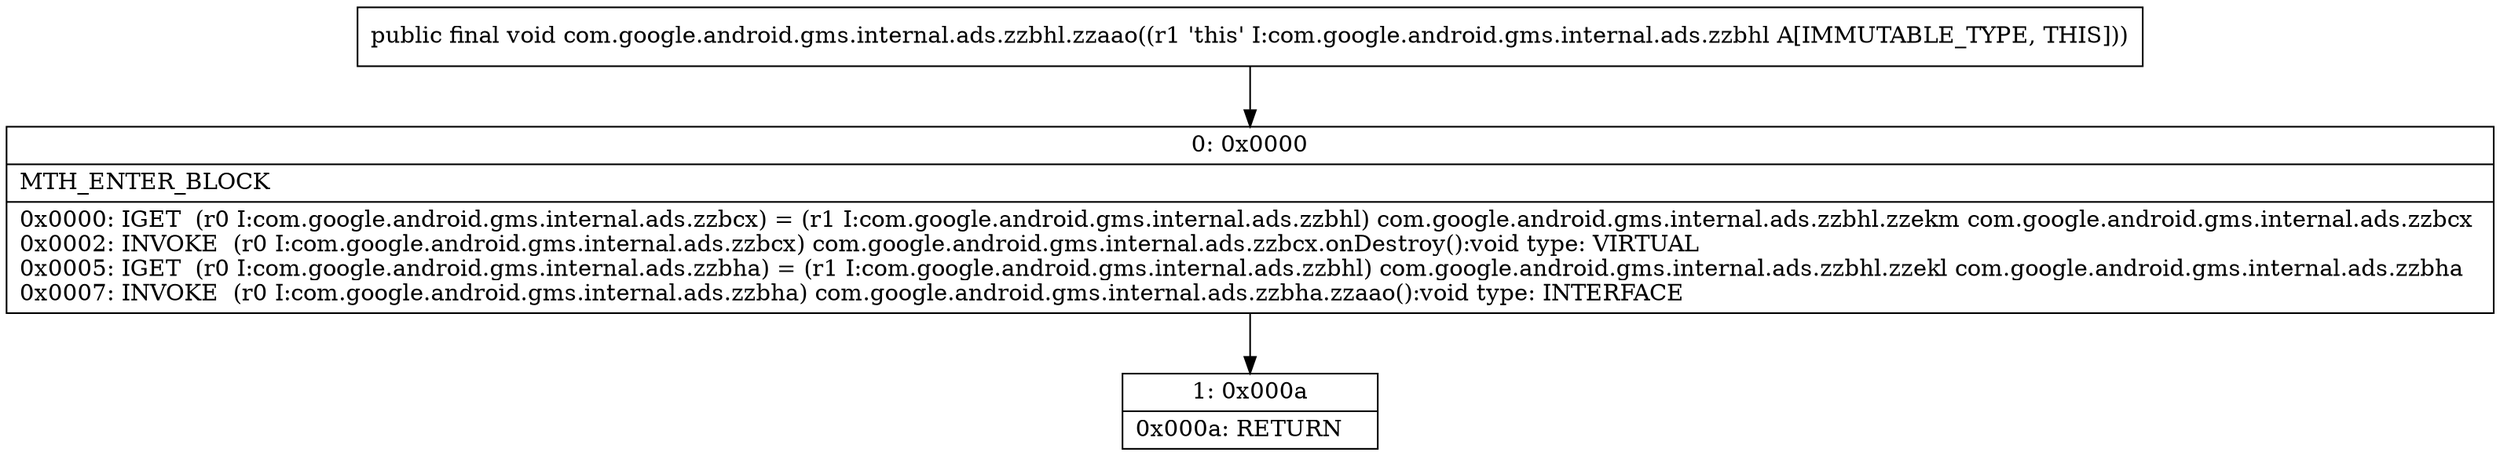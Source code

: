 digraph "CFG forcom.google.android.gms.internal.ads.zzbhl.zzaao()V" {
Node_0 [shape=record,label="{0\:\ 0x0000|MTH_ENTER_BLOCK\l|0x0000: IGET  (r0 I:com.google.android.gms.internal.ads.zzbcx) = (r1 I:com.google.android.gms.internal.ads.zzbhl) com.google.android.gms.internal.ads.zzbhl.zzekm com.google.android.gms.internal.ads.zzbcx \l0x0002: INVOKE  (r0 I:com.google.android.gms.internal.ads.zzbcx) com.google.android.gms.internal.ads.zzbcx.onDestroy():void type: VIRTUAL \l0x0005: IGET  (r0 I:com.google.android.gms.internal.ads.zzbha) = (r1 I:com.google.android.gms.internal.ads.zzbhl) com.google.android.gms.internal.ads.zzbhl.zzekl com.google.android.gms.internal.ads.zzbha \l0x0007: INVOKE  (r0 I:com.google.android.gms.internal.ads.zzbha) com.google.android.gms.internal.ads.zzbha.zzaao():void type: INTERFACE \l}"];
Node_1 [shape=record,label="{1\:\ 0x000a|0x000a: RETURN   \l}"];
MethodNode[shape=record,label="{public final void com.google.android.gms.internal.ads.zzbhl.zzaao((r1 'this' I:com.google.android.gms.internal.ads.zzbhl A[IMMUTABLE_TYPE, THIS])) }"];
MethodNode -> Node_0;
Node_0 -> Node_1;
}

